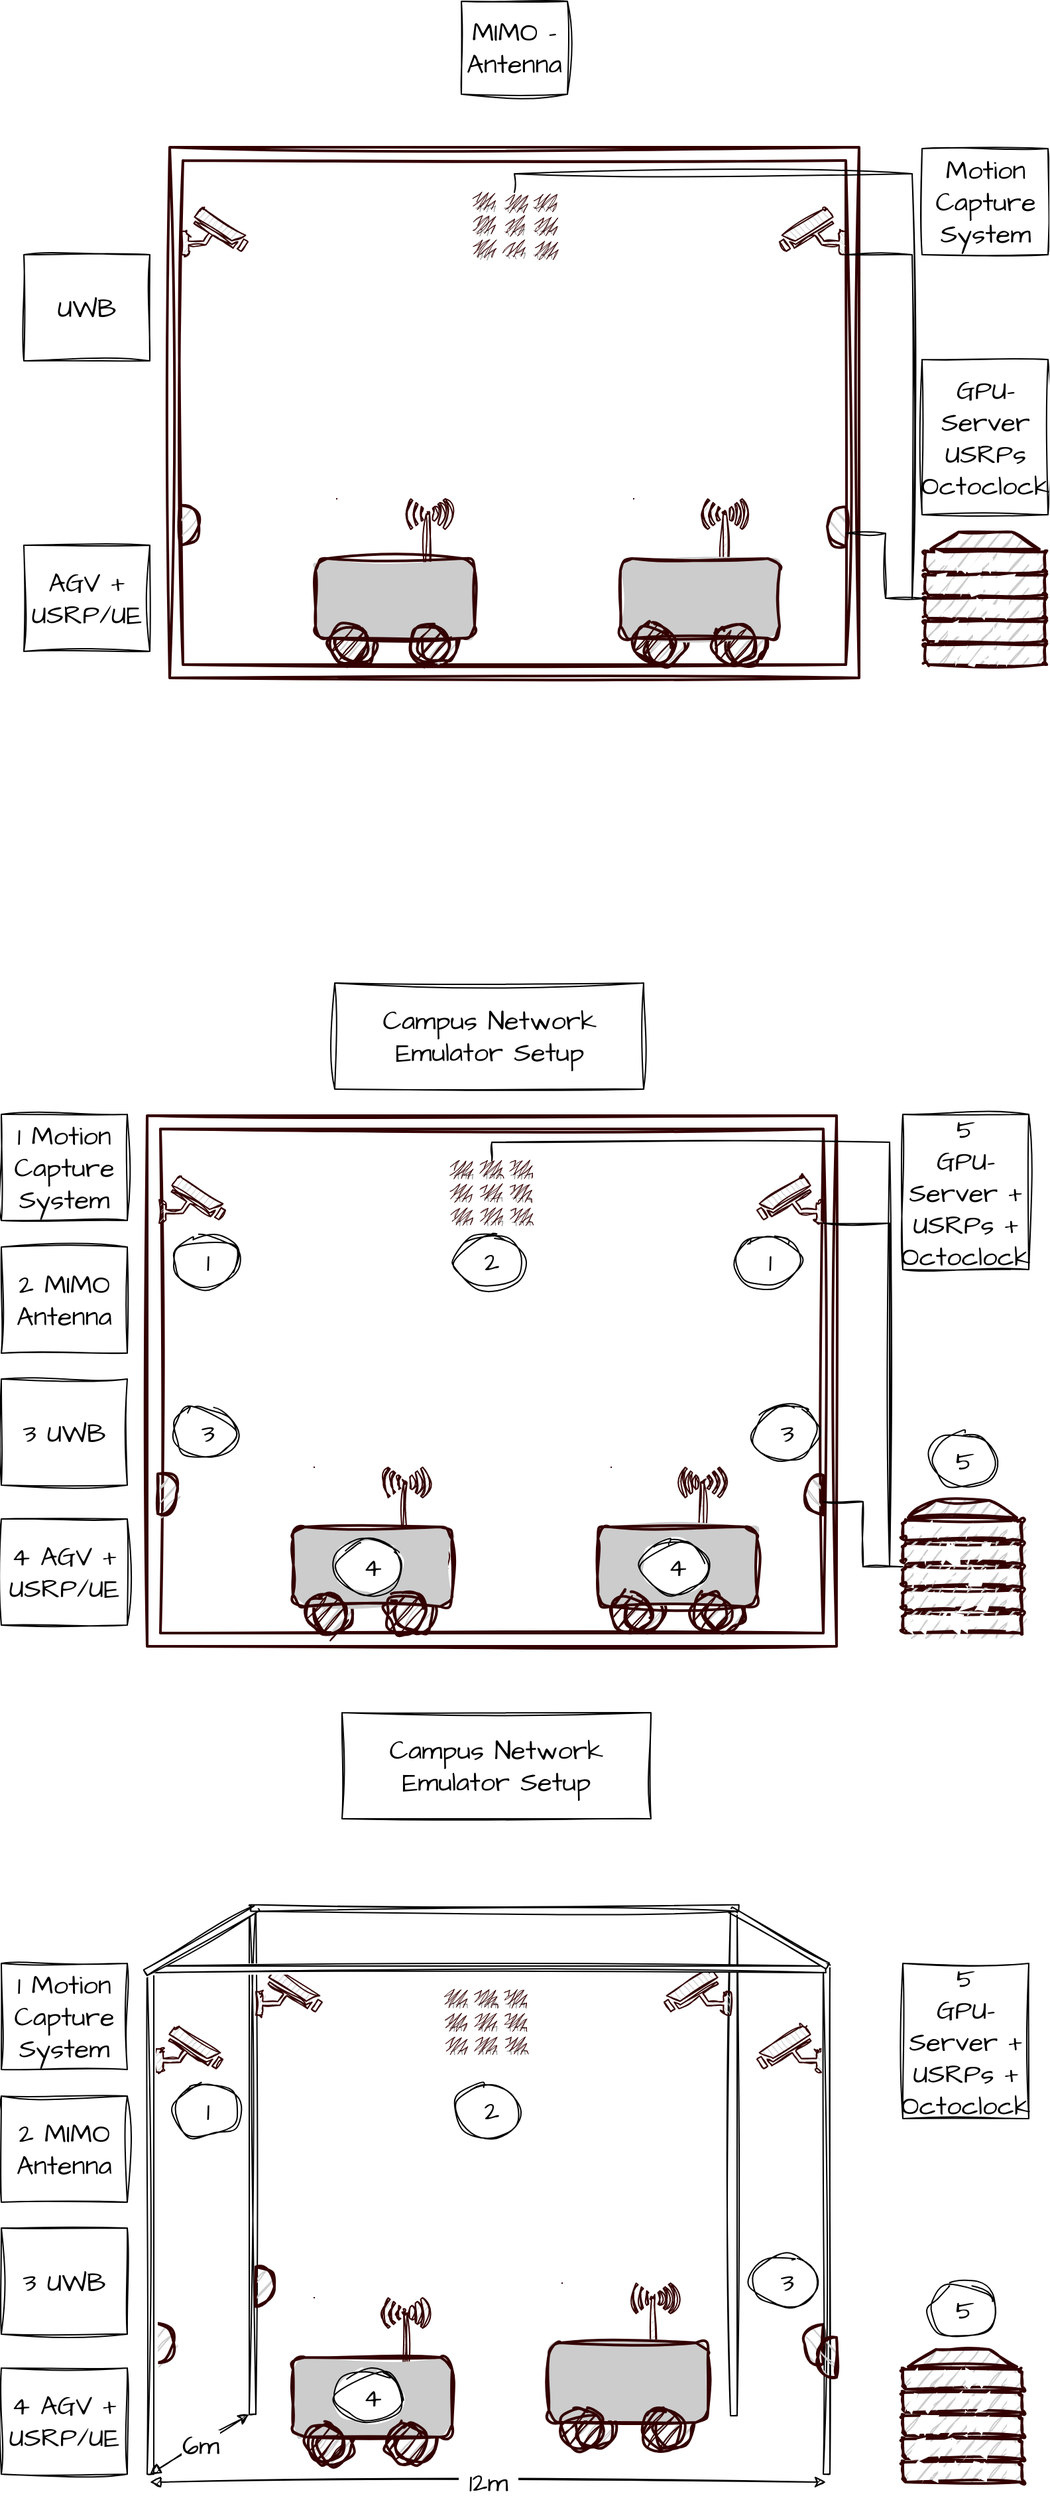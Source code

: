 <mxfile version="21.1.8" type="github">
  <diagram name="Seite-1" id="Zoqge6XlFdQip4lwWcDh">
    <mxGraphModel dx="1780" dy="945" grid="1" gridSize="10" guides="1" tooltips="1" connect="1" arrows="1" fold="1" page="1" pageScale="1" pageWidth="827" pageHeight="1169" math="0" shadow="0">
      <root>
        <mxCell id="0" />
        <mxCell id="1" parent="0" />
        <mxCell id="1IbZuwVVC2MeNvRasE1F-122" value="" style="rounded=0;whiteSpace=wrap;html=1;sketch=1;hachureGap=4;jiggle=2;curveFitting=1;fontFamily=Architects Daughter;fontSource=https%3A%2F%2Ffonts.googleapis.com%2Fcss%3Ffamily%3DArchitects%2BDaughter;fontSize=20;" vertex="1" parent="1">
          <mxGeometry x="560" y="1460" width="5" height="380" as="geometry" />
        </mxCell>
        <mxCell id="EVxpjHqIbt6YGZu_u5mY-1" value="" style="verticalLabelPosition=bottom;verticalAlign=top;html=1;shape=mxgraph.basic.frame;dx=10;whiteSpace=wrap;strokeColor=#330000;fillColor=#FFFFFF;sketch=1;curveFitting=1;jiggle=2;perimeterSpacing=0;strokeWidth=2;" parent="1" vertex="1">
          <mxGeometry x="137" y="130" width="520" height="400" as="geometry" />
        </mxCell>
        <mxCell id="EVxpjHqIbt6YGZu_u5mY-7" value="" style="ellipse;whiteSpace=wrap;html=1;aspect=fixed;strokeColor=#330000;fillColor=#CCCCCC;sketch=1;curveFitting=1;jiggle=2;perimeterSpacing=0;strokeWidth=2;" parent="1" vertex="1">
          <mxGeometry x="557" y="490" width="30" height="30" as="geometry" />
        </mxCell>
        <mxCell id="EVxpjHqIbt6YGZu_u5mY-5" value="" style="ellipse;whiteSpace=wrap;html=1;aspect=fixed;strokeColor=#330000;fillColor=#CCCCCC;sketch=1;curveFitting=1;jiggle=2;perimeterSpacing=0;strokeWidth=2;" parent="1" vertex="1">
          <mxGeometry x="497" y="490" width="30" height="30" as="geometry" />
        </mxCell>
        <mxCell id="1IbZuwVVC2MeNvRasE1F-7" value="" style="fontColor=#0066CC;verticalAlign=top;verticalLabelPosition=bottom;labelPosition=center;align=center;html=1;outlineConnect=0;fillColor=#CCCCCC;strokeColor=#330000;gradientColor=none;gradientDirection=north;strokeWidth=1;shape=mxgraph.networks.wireless_modem;sketch=1;curveFitting=1;jiggle=2;perimeterSpacing=0;" vertex="1" parent="1">
          <mxGeometry x="487" y="395" width="100" height="85" as="geometry" />
        </mxCell>
        <mxCell id="EVxpjHqIbt6YGZu_u5mY-3" value="" style="rounded=1;whiteSpace=wrap;html=1;gradientColor=none;fillColor=#CCCCCC;shadow=0;glass=0;fillStyle=solid;strokeColor=#330000;sketch=1;curveFitting=1;jiggle=2;perimeterSpacing=0;strokeWidth=2;" parent="1" vertex="1">
          <mxGeometry x="477" y="440" width="120" height="60" as="geometry" />
        </mxCell>
        <mxCell id="EVxpjHqIbt6YGZu_u5mY-4" value="" style="ellipse;whiteSpace=wrap;html=1;aspect=fixed;strokeColor=#330000;fillColor=#330000;sketch=1;curveFitting=1;jiggle=2;perimeterSpacing=0;strokeWidth=2;" parent="1" vertex="1">
          <mxGeometry x="487" y="490" width="30" height="30" as="geometry" />
        </mxCell>
        <mxCell id="EVxpjHqIbt6YGZu_u5mY-6" value="" style="ellipse;whiteSpace=wrap;html=1;aspect=fixed;strokeColor=#330000;fillColor=#330000;sketch=1;curveFitting=1;jiggle=2;perimeterSpacing=0;strokeWidth=2;" parent="1" vertex="1">
          <mxGeometry x="547" y="490" width="30" height="30" as="geometry" />
        </mxCell>
        <mxCell id="EVxpjHqIbt6YGZu_u5mY-9" value="" style="ellipse;whiteSpace=wrap;html=1;aspect=fixed;strokeColor=#330000;fillColor=#CCCCCC;sketch=1;curveFitting=1;jiggle=2;perimeterSpacing=0;strokeWidth=2;" parent="1" vertex="1">
          <mxGeometry x="325" y="490" width="30" height="30" as="geometry" />
        </mxCell>
        <mxCell id="EVxpjHqIbt6YGZu_u5mY-10" value="" style="ellipse;whiteSpace=wrap;html=1;aspect=fixed;strokeColor=#330000;fillColor=#CCCCCC;sketch=1;curveFitting=1;jiggle=2;perimeterSpacing=0;strokeWidth=2;" parent="1" vertex="1">
          <mxGeometry x="263" y="490" width="30" height="30" as="geometry" />
        </mxCell>
        <mxCell id="1IbZuwVVC2MeNvRasE1F-6" value="" style="fontColor=#0066CC;verticalAlign=top;verticalLabelPosition=bottom;labelPosition=center;align=center;html=1;outlineConnect=0;fillColor=#CCCCCC;strokeColor=#330000;gradientColor=none;gradientDirection=north;strokeWidth=1;shape=mxgraph.networks.wireless_modem;sketch=1;curveFitting=1;jiggle=2;perimeterSpacing=0;" vertex="1" parent="1">
          <mxGeometry x="263" y="395" width="100" height="85" as="geometry" />
        </mxCell>
        <mxCell id="EVxpjHqIbt6YGZu_u5mY-11" value="" style="rounded=1;whiteSpace=wrap;html=1;gradientColor=none;fillColor=#CCCCCC;shadow=0;glass=0;fillStyle=solid;strokeColor=#330000;sketch=1;curveFitting=1;jiggle=2;perimeterSpacing=0;strokeWidth=2;" parent="1" vertex="1">
          <mxGeometry x="247" y="440" width="120" height="60" as="geometry" />
        </mxCell>
        <mxCell id="EVxpjHqIbt6YGZu_u5mY-12" value="" style="ellipse;whiteSpace=wrap;html=1;aspect=fixed;strokeColor=#330000;fillColor=#330000;sketch=1;curveFitting=1;jiggle=2;perimeterSpacing=0;strokeWidth=2;" parent="1" vertex="1">
          <mxGeometry x="257" y="490" width="30" height="30" as="geometry" />
        </mxCell>
        <mxCell id="EVxpjHqIbt6YGZu_u5mY-13" value="" style="ellipse;whiteSpace=wrap;html=1;aspect=fixed;strokeColor=#330000;fillColor=#330000;sketch=1;curveFitting=1;jiggle=2;perimeterSpacing=0;strokeWidth=2;" parent="1" vertex="1">
          <mxGeometry x="317" y="490" width="30" height="30" as="geometry" />
        </mxCell>
        <mxCell id="EVxpjHqIbt6YGZu_u5mY-14" value="" style="fontColor=#0066CC;verticalAlign=top;verticalLabelPosition=bottom;labelPosition=center;align=center;html=1;outlineConnect=0;fillColor=#CCCCCC;strokeColor=#330000;gradientColor=none;gradientDirection=north;strokeWidth=2;shape=mxgraph.networks.security_camera;flipV=0;flipH=1;sketch=1;curveFitting=1;jiggle=2;perimeterSpacing=0;" parent="1" vertex="1">
          <mxGeometry x="597" y="176" width="50" height="35" as="geometry" />
        </mxCell>
        <mxCell id="EVxpjHqIbt6YGZu_u5mY-17" value="" style="shape=or;whiteSpace=wrap;html=1;strokeColor=#330000;fillColor=#CCCCCC;sketch=1;curveFitting=1;jiggle=2;perimeterSpacing=0;strokeWidth=2;" parent="1" vertex="1">
          <mxGeometry x="145" y="400" width="14" height="30" as="geometry" />
        </mxCell>
        <mxCell id="EVxpjHqIbt6YGZu_u5mY-21" value="" style="fontColor=#0066CC;verticalAlign=top;verticalLabelPosition=bottom;labelPosition=center;align=center;html=1;outlineConnect=0;fillColor=#CCCCCC;strokeColor=#330000;gradientColor=none;gradientDirection=north;strokeWidth=2;shape=mxgraph.networks.security_camera;sketch=1;curveFitting=1;jiggle=2;perimeterSpacing=0;" parent="1" vertex="1">
          <mxGeometry x="146" y="176" width="50" height="35" as="geometry" />
        </mxCell>
        <mxCell id="EVxpjHqIbt6YGZu_u5mY-22" value="" style="shape=or;whiteSpace=wrap;html=1;flipH=1;strokeColor=#330000;fillColor=#CCCCCC;sketch=1;curveFitting=1;jiggle=2;perimeterSpacing=0;strokeWidth=2;" parent="1" vertex="1">
          <mxGeometry x="633" y="401" width="14" height="30" as="geometry" />
        </mxCell>
        <mxCell id="1IbZuwVVC2MeNvRasE1F-1" value="" style="fontColor=#0066CC;verticalAlign=top;verticalLabelPosition=bottom;labelPosition=center;align=center;html=1;outlineConnect=0;fillColor=#CCCCCC;strokeColor=#330000;gradientColor=none;gradientDirection=north;strokeWidth=2;shape=mxgraph.networks.server;sketch=1;curveFitting=1;jiggle=2;perimeterSpacing=0;" vertex="1" parent="1">
          <mxGeometry x="707" y="420" width="90" height="100" as="geometry" />
        </mxCell>
        <mxCell id="1IbZuwVVC2MeNvRasE1F-8" value="" style="outlineConnect=0;dashed=0;verticalLabelPosition=bottom;verticalAlign=top;align=center;html=1;shape=mxgraph.aws3.instances_2;fillColor=#330000;gradientColor=none;sketch=1;curveFitting=1;jiggle=2;strokeWidth=1;fillStyle=zigzag;" vertex="1" parent="1">
          <mxGeometry x="367" y="164" width="60" height="47" as="geometry" />
        </mxCell>
        <mxCell id="1IbZuwVVC2MeNvRasE1F-10" value="MIMO - Antenna" style="text;html=1;strokeColor=default;fillColor=none;align=center;verticalAlign=middle;whiteSpace=wrap;rounded=0;fontSize=20;fontFamily=Architects Daughter;sketch=1;curveFitting=1;jiggle=2;" vertex="1" parent="1">
          <mxGeometry x="357" y="20" width="80" height="70" as="geometry" />
        </mxCell>
        <mxCell id="1IbZuwVVC2MeNvRasE1F-11" value="Motion Capture System" style="text;html=1;strokeColor=default;fillColor=none;align=center;verticalAlign=middle;whiteSpace=wrap;rounded=0;fontSize=20;fontFamily=Architects Daughter;sketch=1;curveFitting=1;jiggle=2;" vertex="1" parent="1">
          <mxGeometry x="704.5" y="131" width="95" height="80" as="geometry" />
        </mxCell>
        <mxCell id="1IbZuwVVC2MeNvRasE1F-13" value="&lt;div&gt;GPU-Server&lt;/div&gt;&lt;div&gt;USRPs&lt;/div&gt;&lt;div&gt;Octoclock&lt;br&gt;&lt;/div&gt;" style="text;html=1;strokeColor=default;fillColor=none;align=center;verticalAlign=middle;whiteSpace=wrap;rounded=0;fontSize=20;fontFamily=Architects Daughter;sketch=1;curveFitting=1;jiggle=2;" vertex="1" parent="1">
          <mxGeometry x="704.5" y="290" width="95" height="117" as="geometry" />
        </mxCell>
        <mxCell id="1IbZuwVVC2MeNvRasE1F-14" value="UWB" style="text;html=1;strokeColor=default;fillColor=none;align=center;verticalAlign=middle;whiteSpace=wrap;rounded=0;fontSize=20;fontFamily=Architects Daughter;sketch=1;curveFitting=1;jiggle=2;" vertex="1" parent="1">
          <mxGeometry x="27" y="211" width="95" height="80" as="geometry" />
        </mxCell>
        <mxCell id="1IbZuwVVC2MeNvRasE1F-15" value="AGV + USRP/UE" style="text;html=1;strokeColor=default;fillColor=none;align=center;verticalAlign=middle;whiteSpace=wrap;rounded=0;fontSize=20;fontFamily=Architects Daughter;sketch=1;curveFitting=1;jiggle=2;" vertex="1" parent="1">
          <mxGeometry x="27" y="430" width="95" height="80" as="geometry" />
        </mxCell>
        <mxCell id="1IbZuwVVC2MeNvRasE1F-16" value="" style="endArrow=none;html=1;rounded=0;sketch=1;hachureGap=4;jiggle=2;curveFitting=1;fontFamily=Architects Daughter;fontSource=https%3A%2F%2Ffonts.googleapis.com%2Fcss%3Ffamily%3DArchitects%2BDaughter;fontSize=16;entryX=0;entryY=1;entryDx=0;entryDy=0;entryPerimeter=0;" edge="1" parent="1" target="EVxpjHqIbt6YGZu_u5mY-14">
          <mxGeometry width="50" height="50" relative="1" as="geometry">
            <mxPoint x="697" y="470" as="sourcePoint" />
            <mxPoint x="637" y="370" as="targetPoint" />
            <Array as="points">
              <mxPoint x="697" y="211" />
            </Array>
          </mxGeometry>
        </mxCell>
        <mxCell id="1IbZuwVVC2MeNvRasE1F-17" value="" style="endArrow=none;html=1;rounded=0;sketch=1;hachureGap=4;jiggle=2;curveFitting=1;fontFamily=Architects Daughter;fontSource=https%3A%2F%2Ffonts.googleapis.com%2Fcss%3Ffamily%3DArchitects%2BDaughter;fontSize=16;entryX=0;entryY=1;entryDx=0;entryDy=0;entryPerimeter=0;exitX=0;exitY=0.5;exitDx=0;exitDy=0;exitPerimeter=0;" edge="1" parent="1" source="1IbZuwVVC2MeNvRasE1F-1">
          <mxGeometry width="50" height="50" relative="1" as="geometry">
            <mxPoint x="687" y="680" as="sourcePoint" />
            <mxPoint x="647" y="421" as="targetPoint" />
            <Array as="points">
              <mxPoint x="677" y="470" />
              <mxPoint x="677" y="421" />
            </Array>
          </mxGeometry>
        </mxCell>
        <mxCell id="1IbZuwVVC2MeNvRasE1F-19" value="" style="endArrow=none;html=1;hachureGap=4;fontFamily=Architects Daughter;fontSource=https%3A%2F%2Ffonts.googleapis.com%2Fcss%3Ffamily%3DArchitects%2BDaughter;fontSize=16;exitX=0.5;exitY=0;exitDx=0;exitDy=0;exitPerimeter=0;sketch=1;curveFitting=1;jiggle=2;strokeWidth=1;rounded=0;" edge="1" parent="1" source="1IbZuwVVC2MeNvRasE1F-8">
          <mxGeometry width="50" height="50" relative="1" as="geometry">
            <mxPoint x="487" y="110" as="sourcePoint" />
            <mxPoint x="697" y="150" as="targetPoint" />
            <Array as="points">
              <mxPoint x="397" y="150" />
            </Array>
          </mxGeometry>
        </mxCell>
        <mxCell id="1IbZuwVVC2MeNvRasE1F-20" value="" style="endArrow=none;html=1;rounded=0;sketch=1;hachureGap=4;jiggle=2;curveFitting=1;fontFamily=Architects Daughter;fontSource=https%3A%2F%2Ffonts.googleapis.com%2Fcss%3Ffamily%3DArchitects%2BDaughter;fontSize=16;" edge="1" parent="1">
          <mxGeometry width="50" height="50" relative="1" as="geometry">
            <mxPoint x="697" y="470" as="sourcePoint" />
            <mxPoint x="697" y="150" as="targetPoint" />
          </mxGeometry>
        </mxCell>
        <mxCell id="1IbZuwVVC2MeNvRasE1F-22" value="" style="verticalLabelPosition=bottom;verticalAlign=top;html=1;shape=mxgraph.basic.frame;dx=10;whiteSpace=wrap;strokeColor=#330000;fillColor=#FFFFFF;sketch=1;curveFitting=1;jiggle=2;perimeterSpacing=0;strokeWidth=2;" vertex="1" parent="1">
          <mxGeometry x="120" y="860" width="520" height="400" as="geometry" />
        </mxCell>
        <mxCell id="1IbZuwVVC2MeNvRasE1F-23" value="" style="ellipse;whiteSpace=wrap;html=1;aspect=fixed;strokeColor=#330000;fillColor=#CCCCCC;sketch=1;curveFitting=1;jiggle=2;perimeterSpacing=0;strokeWidth=2;" vertex="1" parent="1">
          <mxGeometry x="540" y="1220" width="30" height="30" as="geometry" />
        </mxCell>
        <mxCell id="1IbZuwVVC2MeNvRasE1F-24" value="" style="ellipse;whiteSpace=wrap;html=1;aspect=fixed;strokeColor=#330000;fillColor=#CCCCCC;sketch=1;curveFitting=1;jiggle=2;perimeterSpacing=0;strokeWidth=2;" vertex="1" parent="1">
          <mxGeometry x="480" y="1220" width="30" height="30" as="geometry" />
        </mxCell>
        <mxCell id="1IbZuwVVC2MeNvRasE1F-25" value="" style="fontColor=#0066CC;verticalAlign=top;verticalLabelPosition=bottom;labelPosition=center;align=center;html=1;outlineConnect=0;fillColor=#CCCCCC;strokeColor=#330000;gradientColor=none;gradientDirection=north;strokeWidth=1;shape=mxgraph.networks.wireless_modem;sketch=1;curveFitting=1;jiggle=2;perimeterSpacing=0;" vertex="1" parent="1">
          <mxGeometry x="470" y="1125" width="100" height="85" as="geometry" />
        </mxCell>
        <mxCell id="1IbZuwVVC2MeNvRasE1F-26" value="" style="rounded=1;whiteSpace=wrap;html=1;gradientColor=none;fillColor=#CCCCCC;shadow=0;glass=0;fillStyle=solid;strokeColor=#330000;sketch=1;curveFitting=1;jiggle=2;perimeterSpacing=0;strokeWidth=2;" vertex="1" parent="1">
          <mxGeometry x="460" y="1170" width="120" height="60" as="geometry" />
        </mxCell>
        <mxCell id="1IbZuwVVC2MeNvRasE1F-27" value="" style="ellipse;whiteSpace=wrap;html=1;aspect=fixed;strokeColor=#330000;fillColor=#330000;sketch=1;curveFitting=1;jiggle=2;perimeterSpacing=0;strokeWidth=2;" vertex="1" parent="1">
          <mxGeometry x="470" y="1220" width="30" height="30" as="geometry" />
        </mxCell>
        <mxCell id="1IbZuwVVC2MeNvRasE1F-28" value="" style="ellipse;whiteSpace=wrap;html=1;aspect=fixed;strokeColor=#330000;fillColor=#330000;sketch=1;curveFitting=1;jiggle=2;perimeterSpacing=0;strokeWidth=2;" vertex="1" parent="1">
          <mxGeometry x="530" y="1220" width="30" height="30" as="geometry" />
        </mxCell>
        <mxCell id="1IbZuwVVC2MeNvRasE1F-29" value="" style="ellipse;whiteSpace=wrap;html=1;aspect=fixed;strokeColor=#330000;fillColor=#CCCCCC;sketch=1;curveFitting=1;jiggle=2;perimeterSpacing=0;strokeWidth=2;" vertex="1" parent="1">
          <mxGeometry x="308" y="1220" width="30" height="30" as="geometry" />
        </mxCell>
        <mxCell id="1IbZuwVVC2MeNvRasE1F-30" value="" style="ellipse;whiteSpace=wrap;html=1;aspect=fixed;strokeColor=#330000;fillColor=#CCCCCC;sketch=1;curveFitting=1;jiggle=2;perimeterSpacing=0;strokeWidth=2;" vertex="1" parent="1">
          <mxGeometry x="246" y="1220" width="30" height="30" as="geometry" />
        </mxCell>
        <mxCell id="1IbZuwVVC2MeNvRasE1F-31" value="" style="fontColor=#0066CC;verticalAlign=top;verticalLabelPosition=bottom;labelPosition=center;align=center;html=1;outlineConnect=0;fillColor=#CCCCCC;strokeColor=#330000;gradientColor=none;gradientDirection=north;strokeWidth=1;shape=mxgraph.networks.wireless_modem;sketch=1;curveFitting=1;jiggle=2;perimeterSpacing=0;" vertex="1" parent="1">
          <mxGeometry x="246" y="1125" width="100" height="85" as="geometry" />
        </mxCell>
        <mxCell id="1IbZuwVVC2MeNvRasE1F-32" value="" style="rounded=1;whiteSpace=wrap;html=1;gradientColor=none;fillColor=#CCCCCC;shadow=0;glass=0;fillStyle=solid;strokeColor=#330000;sketch=1;curveFitting=1;jiggle=2;perimeterSpacing=0;strokeWidth=2;" vertex="1" parent="1">
          <mxGeometry x="230" y="1170" width="120" height="60" as="geometry" />
        </mxCell>
        <mxCell id="1IbZuwVVC2MeNvRasE1F-33" value="" style="ellipse;whiteSpace=wrap;html=1;aspect=fixed;strokeColor=#330000;fillColor=#330000;sketch=1;curveFitting=1;jiggle=2;perimeterSpacing=0;strokeWidth=2;" vertex="1" parent="1">
          <mxGeometry x="240" y="1220" width="30" height="30" as="geometry" />
        </mxCell>
        <mxCell id="1IbZuwVVC2MeNvRasE1F-34" value="" style="ellipse;whiteSpace=wrap;html=1;aspect=fixed;strokeColor=#330000;fillColor=#330000;sketch=1;curveFitting=1;jiggle=2;perimeterSpacing=0;strokeWidth=2;" vertex="1" parent="1">
          <mxGeometry x="300" y="1220" width="30" height="30" as="geometry" />
        </mxCell>
        <mxCell id="1IbZuwVVC2MeNvRasE1F-35" value="" style="fontColor=#0066CC;verticalAlign=top;verticalLabelPosition=bottom;labelPosition=center;align=center;html=1;outlineConnect=0;fillColor=#CCCCCC;strokeColor=#330000;gradientColor=none;gradientDirection=north;strokeWidth=2;shape=mxgraph.networks.security_camera;flipV=0;flipH=1;sketch=1;curveFitting=1;jiggle=2;perimeterSpacing=0;" vertex="1" parent="1">
          <mxGeometry x="580" y="906" width="50" height="35" as="geometry" />
        </mxCell>
        <mxCell id="1IbZuwVVC2MeNvRasE1F-36" value="" style="shape=or;whiteSpace=wrap;html=1;strokeColor=#330000;fillColor=#CCCCCC;sketch=1;curveFitting=1;jiggle=2;perimeterSpacing=0;strokeWidth=2;" vertex="1" parent="1">
          <mxGeometry x="128" y="1130" width="14" height="30" as="geometry" />
        </mxCell>
        <mxCell id="1IbZuwVVC2MeNvRasE1F-37" value="" style="fontColor=#0066CC;verticalAlign=top;verticalLabelPosition=bottom;labelPosition=center;align=center;html=1;outlineConnect=0;fillColor=#CCCCCC;strokeColor=#330000;gradientColor=none;gradientDirection=north;strokeWidth=2;shape=mxgraph.networks.security_camera;sketch=1;curveFitting=1;jiggle=2;perimeterSpacing=0;" vertex="1" parent="1">
          <mxGeometry x="129" y="906" width="50" height="35" as="geometry" />
        </mxCell>
        <mxCell id="1IbZuwVVC2MeNvRasE1F-38" value="" style="shape=or;whiteSpace=wrap;html=1;flipH=1;strokeColor=#330000;fillColor=#CCCCCC;sketch=1;curveFitting=1;jiggle=2;perimeterSpacing=0;strokeWidth=2;" vertex="1" parent="1">
          <mxGeometry x="616" y="1131" width="14" height="30" as="geometry" />
        </mxCell>
        <mxCell id="1IbZuwVVC2MeNvRasE1F-39" value="" style="fontColor=#0066CC;verticalAlign=top;verticalLabelPosition=bottom;labelPosition=center;align=center;html=1;outlineConnect=0;fillColor=#CCCCCC;strokeColor=#330000;gradientColor=none;gradientDirection=north;strokeWidth=2;shape=mxgraph.networks.server;sketch=1;curveFitting=1;jiggle=2;perimeterSpacing=0;" vertex="1" parent="1">
          <mxGeometry x="690" y="1150" width="90" height="100" as="geometry" />
        </mxCell>
        <mxCell id="1IbZuwVVC2MeNvRasE1F-40" value="" style="outlineConnect=0;dashed=0;verticalLabelPosition=bottom;verticalAlign=top;align=center;html=1;shape=mxgraph.aws3.instances_2;fillColor=#330000;gradientColor=none;sketch=1;curveFitting=1;jiggle=2;strokeWidth=1;fillStyle=zigzag;" vertex="1" parent="1">
          <mxGeometry x="350" y="894" width="60" height="47" as="geometry" />
        </mxCell>
        <mxCell id="1IbZuwVVC2MeNvRasE1F-43" value="5 &lt;br&gt;&lt;div&gt;GPU-Server +&lt;br&gt;&lt;/div&gt;&lt;div&gt;USRPs +&lt;br&gt;&lt;/div&gt;&lt;div&gt;Octoclock&lt;br&gt;&lt;/div&gt;" style="text;html=1;strokeColor=default;fillColor=none;align=center;verticalAlign=middle;whiteSpace=wrap;rounded=0;fontSize=20;fontFamily=Architects Daughter;sketch=1;curveFitting=1;jiggle=2;" vertex="1" parent="1">
          <mxGeometry x="690" y="859" width="95" height="117" as="geometry" />
        </mxCell>
        <mxCell id="1IbZuwVVC2MeNvRasE1F-45" value="4 AGV + USRP/UE" style="text;html=1;strokeColor=default;fillColor=none;align=center;verticalAlign=middle;whiteSpace=wrap;rounded=0;fontSize=20;fontFamily=Architects Daughter;sketch=1;curveFitting=1;jiggle=2;" vertex="1" parent="1">
          <mxGeometry x="10" y="1164" width="95" height="80" as="geometry" />
        </mxCell>
        <mxCell id="1IbZuwVVC2MeNvRasE1F-46" value="" style="endArrow=none;html=1;rounded=0;sketch=1;hachureGap=4;jiggle=2;curveFitting=1;fontFamily=Architects Daughter;fontSource=https%3A%2F%2Ffonts.googleapis.com%2Fcss%3Ffamily%3DArchitects%2BDaughter;fontSize=16;entryX=0;entryY=1;entryDx=0;entryDy=0;entryPerimeter=0;" edge="1" parent="1" target="1IbZuwVVC2MeNvRasE1F-35">
          <mxGeometry width="50" height="50" relative="1" as="geometry">
            <mxPoint x="680" y="1200" as="sourcePoint" />
            <mxPoint x="620" y="1100" as="targetPoint" />
            <Array as="points">
              <mxPoint x="680" y="941" />
            </Array>
          </mxGeometry>
        </mxCell>
        <mxCell id="1IbZuwVVC2MeNvRasE1F-47" value="" style="endArrow=none;html=1;rounded=0;sketch=1;hachureGap=4;jiggle=2;curveFitting=1;fontFamily=Architects Daughter;fontSource=https%3A%2F%2Ffonts.googleapis.com%2Fcss%3Ffamily%3DArchitects%2BDaughter;fontSize=16;entryX=0;entryY=1;entryDx=0;entryDy=0;entryPerimeter=0;exitX=0;exitY=0.5;exitDx=0;exitDy=0;exitPerimeter=0;" edge="1" parent="1" source="1IbZuwVVC2MeNvRasE1F-39">
          <mxGeometry width="50" height="50" relative="1" as="geometry">
            <mxPoint x="670" y="1410" as="sourcePoint" />
            <mxPoint x="630" y="1151" as="targetPoint" />
            <Array as="points">
              <mxPoint x="660" y="1200" />
              <mxPoint x="660" y="1151" />
            </Array>
          </mxGeometry>
        </mxCell>
        <mxCell id="1IbZuwVVC2MeNvRasE1F-48" value="" style="endArrow=none;html=1;hachureGap=4;fontFamily=Architects Daughter;fontSource=https%3A%2F%2Ffonts.googleapis.com%2Fcss%3Ffamily%3DArchitects%2BDaughter;fontSize=16;exitX=0.5;exitY=0;exitDx=0;exitDy=0;exitPerimeter=0;sketch=1;curveFitting=1;jiggle=2;strokeWidth=1;rounded=0;" edge="1" parent="1" source="1IbZuwVVC2MeNvRasE1F-40">
          <mxGeometry width="50" height="50" relative="1" as="geometry">
            <mxPoint x="470" y="840" as="sourcePoint" />
            <mxPoint x="680" y="880" as="targetPoint" />
            <Array as="points">
              <mxPoint x="380" y="880" />
            </Array>
          </mxGeometry>
        </mxCell>
        <mxCell id="1IbZuwVVC2MeNvRasE1F-49" value="" style="endArrow=none;html=1;rounded=0;sketch=1;hachureGap=4;jiggle=2;curveFitting=1;fontFamily=Architects Daughter;fontSource=https%3A%2F%2Ffonts.googleapis.com%2Fcss%3Ffamily%3DArchitects%2BDaughter;fontSize=16;" edge="1" parent="1">
          <mxGeometry width="50" height="50" relative="1" as="geometry">
            <mxPoint x="680" y="1200" as="sourcePoint" />
            <mxPoint x="680" y="880" as="targetPoint" />
          </mxGeometry>
        </mxCell>
        <mxCell id="1IbZuwVVC2MeNvRasE1F-50" value="" style="ellipse;whiteSpace=wrap;html=1;sketch=1;hachureGap=4;jiggle=2;curveFitting=1;fontFamily=Architects Daughter;fontSource=https%3A%2F%2Ffonts.googleapis.com%2Fcss%3Ffamily%3DArchitects%2BDaughter;fontSize=20;" vertex="1" parent="1">
          <mxGeometry x="139" y="950" width="50" height="40" as="geometry" />
        </mxCell>
        <mxCell id="1IbZuwVVC2MeNvRasE1F-51" value="1" style="text;html=1;strokeColor=none;fillColor=none;align=center;verticalAlign=middle;whiteSpace=wrap;rounded=0;fontSize=20;fontFamily=Architects Daughter;" vertex="1" parent="1">
          <mxGeometry x="136" y="955" width="60" height="30" as="geometry" />
        </mxCell>
        <mxCell id="1IbZuwVVC2MeNvRasE1F-55" value="" style="ellipse;whiteSpace=wrap;html=1;sketch=1;hachureGap=4;jiggle=2;curveFitting=1;fontFamily=Architects Daughter;fontSource=https%3A%2F%2Ffonts.googleapis.com%2Fcss%3Ffamily%3DArchitects%2BDaughter;fontSize=20;" vertex="1" parent="1">
          <mxGeometry x="353" y="950" width="50" height="40" as="geometry" />
        </mxCell>
        <mxCell id="1IbZuwVVC2MeNvRasE1F-56" value="2" style="text;html=1;strokeColor=none;fillColor=none;align=center;verticalAlign=middle;whiteSpace=wrap;rounded=0;fontSize=20;fontFamily=Architects Daughter;" vertex="1" parent="1">
          <mxGeometry x="350" y="955" width="60" height="30" as="geometry" />
        </mxCell>
        <mxCell id="1IbZuwVVC2MeNvRasE1F-57" value="" style="ellipse;whiteSpace=wrap;html=1;sketch=1;hachureGap=4;jiggle=2;curveFitting=1;fontFamily=Architects Daughter;fontSource=https%3A%2F%2Ffonts.googleapis.com%2Fcss%3Ffamily%3DArchitects%2BDaughter;fontSize=20;" vertex="1" parent="1">
          <mxGeometry x="139" y="1078.5" width="50" height="40" as="geometry" />
        </mxCell>
        <mxCell id="1IbZuwVVC2MeNvRasE1F-58" value="3" style="text;html=1;strokeColor=none;fillColor=none;align=center;verticalAlign=middle;whiteSpace=wrap;rounded=0;fontSize=20;fontFamily=Architects Daughter;" vertex="1" parent="1">
          <mxGeometry x="136" y="1083.5" width="60" height="30" as="geometry" />
        </mxCell>
        <mxCell id="1IbZuwVVC2MeNvRasE1F-59" value="" style="ellipse;whiteSpace=wrap;html=1;sketch=1;hachureGap=4;jiggle=2;curveFitting=1;fontFamily=Architects Daughter;fontSource=https%3A%2F%2Ffonts.googleapis.com%2Fcss%3Ffamily%3DArchitects%2BDaughter;fontSize=20;" vertex="1" parent="1">
          <mxGeometry x="263" y="1180" width="50" height="40" as="geometry" />
        </mxCell>
        <mxCell id="1IbZuwVVC2MeNvRasE1F-60" value="4" style="text;html=1;strokeColor=none;fillColor=none;align=center;verticalAlign=middle;whiteSpace=wrap;rounded=0;fontSize=20;fontFamily=Architects Daughter;" vertex="1" parent="1">
          <mxGeometry x="260" y="1185" width="60" height="30" as="geometry" />
        </mxCell>
        <mxCell id="1IbZuwVVC2MeNvRasE1F-61" value="" style="ellipse;whiteSpace=wrap;html=1;sketch=1;hachureGap=4;jiggle=2;curveFitting=1;fontFamily=Architects Daughter;fontSource=https%3A%2F%2Ffonts.googleapis.com%2Fcss%3Ffamily%3DArchitects%2BDaughter;fontSize=20;" vertex="1" parent="1">
          <mxGeometry x="493" y="1180" width="50" height="40" as="geometry" />
        </mxCell>
        <mxCell id="1IbZuwVVC2MeNvRasE1F-62" value="4" style="text;html=1;strokeColor=none;fillColor=none;align=center;verticalAlign=middle;whiteSpace=wrap;rounded=0;fontSize=20;fontFamily=Architects Daughter;" vertex="1" parent="1">
          <mxGeometry x="490" y="1185" width="60" height="30" as="geometry" />
        </mxCell>
        <mxCell id="1IbZuwVVC2MeNvRasE1F-63" value="" style="ellipse;whiteSpace=wrap;html=1;sketch=1;hachureGap=4;jiggle=2;curveFitting=1;fontFamily=Architects Daughter;fontSource=https%3A%2F%2Ffonts.googleapis.com%2Fcss%3Ffamily%3DArchitects%2BDaughter;fontSize=20;" vertex="1" parent="1">
          <mxGeometry x="563" y="950" width="50" height="40" as="geometry" />
        </mxCell>
        <mxCell id="1IbZuwVVC2MeNvRasE1F-64" value="1" style="text;html=1;strokeColor=none;fillColor=none;align=center;verticalAlign=middle;whiteSpace=wrap;rounded=0;fontSize=20;fontFamily=Architects Daughter;" vertex="1" parent="1">
          <mxGeometry x="560" y="955" width="60" height="30" as="geometry" />
        </mxCell>
        <mxCell id="1IbZuwVVC2MeNvRasE1F-65" value="" style="ellipse;whiteSpace=wrap;html=1;sketch=1;hachureGap=4;jiggle=2;curveFitting=1;fontFamily=Architects Daughter;fontSource=https%3A%2F%2Ffonts.googleapis.com%2Fcss%3Ffamily%3DArchitects%2BDaughter;fontSize=20;" vertex="1" parent="1">
          <mxGeometry x="576" y="1078.5" width="50" height="40" as="geometry" />
        </mxCell>
        <mxCell id="1IbZuwVVC2MeNvRasE1F-66" value="3" style="text;html=1;strokeColor=none;fillColor=none;align=center;verticalAlign=middle;whiteSpace=wrap;rounded=0;fontSize=20;fontFamily=Architects Daughter;" vertex="1" parent="1">
          <mxGeometry x="573" y="1083.5" width="60" height="30" as="geometry" />
        </mxCell>
        <mxCell id="1IbZuwVVC2MeNvRasE1F-67" value="" style="ellipse;whiteSpace=wrap;html=1;sketch=1;hachureGap=4;jiggle=2;curveFitting=1;fontFamily=Architects Daughter;fontSource=https%3A%2F%2Ffonts.googleapis.com%2Fcss%3Ffamily%3DArchitects%2BDaughter;fontSize=20;" vertex="1" parent="1">
          <mxGeometry x="710" y="1100" width="50" height="40" as="geometry" />
        </mxCell>
        <mxCell id="1IbZuwVVC2MeNvRasE1F-68" value="5" style="text;html=1;strokeColor=none;fillColor=none;align=center;verticalAlign=middle;whiteSpace=wrap;rounded=0;fontSize=20;fontFamily=Architects Daughter;" vertex="1" parent="1">
          <mxGeometry x="707" y="1105" width="60" height="30" as="geometry" />
        </mxCell>
        <mxCell id="1IbZuwVVC2MeNvRasE1F-69" value="1 Motion Capture System" style="text;html=1;strokeColor=default;fillColor=none;align=center;verticalAlign=middle;whiteSpace=wrap;rounded=0;fontSize=20;fontFamily=Architects Daughter;sketch=1;curveFitting=1;jiggle=2;" vertex="1" parent="1">
          <mxGeometry x="10" y="859" width="95" height="80" as="geometry" />
        </mxCell>
        <mxCell id="1IbZuwVVC2MeNvRasE1F-70" value="2 MIMO Antenna" style="text;html=1;strokeColor=default;fillColor=none;align=center;verticalAlign=middle;whiteSpace=wrap;rounded=0;fontSize=20;fontFamily=Architects Daughter;sketch=1;curveFitting=1;jiggle=2;" vertex="1" parent="1">
          <mxGeometry x="10" y="959" width="95" height="80" as="geometry" />
        </mxCell>
        <mxCell id="1IbZuwVVC2MeNvRasE1F-71" value="3 UWB" style="text;html=1;strokeColor=default;fillColor=none;align=center;verticalAlign=middle;whiteSpace=wrap;rounded=0;fontSize=20;fontFamily=Architects Daughter;sketch=1;curveFitting=1;jiggle=2;" vertex="1" parent="1">
          <mxGeometry x="10" y="1058.5" width="95" height="80" as="geometry" />
        </mxCell>
        <mxCell id="1IbZuwVVC2MeNvRasE1F-72" value="Campus Network Emulator Setup" style="text;html=1;strokeColor=default;fillColor=none;align=center;verticalAlign=middle;whiteSpace=wrap;rounded=0;fontSize=20;fontFamily=Architects Daughter;sketch=1;curveFitting=1;jiggle=2;" vertex="1" parent="1">
          <mxGeometry x="261.5" y="760" width="233" height="80" as="geometry" />
        </mxCell>
        <mxCell id="1IbZuwVVC2MeNvRasE1F-74" value="" style="ellipse;whiteSpace=wrap;html=1;aspect=fixed;strokeColor=#330000;fillColor=#CCCCCC;sketch=1;curveFitting=1;jiggle=2;perimeterSpacing=0;strokeWidth=2;" vertex="1" parent="1">
          <mxGeometry x="503" y="1835" width="30" height="30" as="geometry" />
        </mxCell>
        <mxCell id="1IbZuwVVC2MeNvRasE1F-75" value="" style="ellipse;whiteSpace=wrap;html=1;aspect=fixed;strokeColor=#330000;fillColor=#CCCCCC;sketch=1;curveFitting=1;jiggle=2;perimeterSpacing=0;strokeWidth=2;" vertex="1" parent="1">
          <mxGeometry x="443" y="1835" width="30" height="30" as="geometry" />
        </mxCell>
        <mxCell id="1IbZuwVVC2MeNvRasE1F-76" value="" style="fontColor=#0066CC;verticalAlign=top;verticalLabelPosition=bottom;labelPosition=center;align=center;html=1;outlineConnect=0;fillColor=#CCCCCC;strokeColor=#330000;gradientColor=none;gradientDirection=north;strokeWidth=1;shape=mxgraph.networks.wireless_modem;sketch=1;curveFitting=1;jiggle=2;perimeterSpacing=0;" vertex="1" parent="1">
          <mxGeometry x="433" y="1740" width="100" height="85" as="geometry" />
        </mxCell>
        <mxCell id="1IbZuwVVC2MeNvRasE1F-77" value="" style="rounded=1;whiteSpace=wrap;html=1;gradientColor=none;fillColor=#CCCCCC;shadow=0;glass=0;fillStyle=solid;strokeColor=#330000;sketch=1;curveFitting=1;jiggle=2;perimeterSpacing=0;strokeWidth=2;" vertex="1" parent="1">
          <mxGeometry x="423" y="1785" width="120" height="60" as="geometry" />
        </mxCell>
        <mxCell id="1IbZuwVVC2MeNvRasE1F-78" value="" style="ellipse;whiteSpace=wrap;html=1;aspect=fixed;strokeColor=#330000;fillColor=#330000;sketch=1;curveFitting=1;jiggle=2;perimeterSpacing=0;strokeWidth=2;" vertex="1" parent="1">
          <mxGeometry x="433" y="1835" width="30" height="30" as="geometry" />
        </mxCell>
        <mxCell id="1IbZuwVVC2MeNvRasE1F-79" value="" style="ellipse;whiteSpace=wrap;html=1;aspect=fixed;strokeColor=#330000;fillColor=#330000;sketch=1;curveFitting=1;jiggle=2;perimeterSpacing=0;strokeWidth=2;" vertex="1" parent="1">
          <mxGeometry x="493" y="1835" width="30" height="30" as="geometry" />
        </mxCell>
        <mxCell id="1IbZuwVVC2MeNvRasE1F-80" value="" style="ellipse;whiteSpace=wrap;html=1;aspect=fixed;strokeColor=#330000;fillColor=#CCCCCC;sketch=1;curveFitting=1;jiggle=2;perimeterSpacing=0;strokeWidth=2;" vertex="1" parent="1">
          <mxGeometry x="308" y="1846" width="30" height="30" as="geometry" />
        </mxCell>
        <mxCell id="1IbZuwVVC2MeNvRasE1F-81" value="" style="ellipse;whiteSpace=wrap;html=1;aspect=fixed;strokeColor=#330000;fillColor=#CCCCCC;sketch=1;curveFitting=1;jiggle=2;perimeterSpacing=0;strokeWidth=2;" vertex="1" parent="1">
          <mxGeometry x="246" y="1846" width="30" height="30" as="geometry" />
        </mxCell>
        <mxCell id="1IbZuwVVC2MeNvRasE1F-82" value="" style="fontColor=#0066CC;verticalAlign=top;verticalLabelPosition=bottom;labelPosition=center;align=center;html=1;outlineConnect=0;fillColor=#CCCCCC;strokeColor=#330000;gradientColor=none;gradientDirection=north;strokeWidth=1;shape=mxgraph.networks.wireless_modem;sketch=1;curveFitting=1;jiggle=2;perimeterSpacing=0;" vertex="1" parent="1">
          <mxGeometry x="246" y="1751" width="100" height="85" as="geometry" />
        </mxCell>
        <mxCell id="1IbZuwVVC2MeNvRasE1F-83" value="" style="rounded=1;whiteSpace=wrap;html=1;gradientColor=none;fillColor=#CCCCCC;shadow=0;glass=0;fillStyle=solid;strokeColor=#330000;sketch=1;curveFitting=1;jiggle=2;perimeterSpacing=0;strokeWidth=2;" vertex="1" parent="1">
          <mxGeometry x="230" y="1796" width="120" height="60" as="geometry" />
        </mxCell>
        <mxCell id="1IbZuwVVC2MeNvRasE1F-84" value="" style="ellipse;whiteSpace=wrap;html=1;aspect=fixed;strokeColor=#330000;fillColor=#330000;sketch=1;curveFitting=1;jiggle=2;perimeterSpacing=0;strokeWidth=2;" vertex="1" parent="1">
          <mxGeometry x="240" y="1846" width="30" height="30" as="geometry" />
        </mxCell>
        <mxCell id="1IbZuwVVC2MeNvRasE1F-85" value="" style="ellipse;whiteSpace=wrap;html=1;aspect=fixed;strokeColor=#330000;fillColor=#330000;sketch=1;curveFitting=1;jiggle=2;perimeterSpacing=0;strokeWidth=2;" vertex="1" parent="1">
          <mxGeometry x="300" y="1846" width="30" height="30" as="geometry" />
        </mxCell>
        <mxCell id="1IbZuwVVC2MeNvRasE1F-86" value="" style="fontColor=#0066CC;verticalAlign=top;verticalLabelPosition=bottom;labelPosition=center;align=center;html=1;outlineConnect=0;fillColor=#CCCCCC;strokeColor=#330000;gradientColor=none;gradientDirection=north;strokeWidth=2;shape=mxgraph.networks.security_camera;flipV=0;flipH=1;sketch=1;curveFitting=1;jiggle=2;perimeterSpacing=0;" vertex="1" parent="1">
          <mxGeometry x="580" y="1546" width="50" height="35" as="geometry" />
        </mxCell>
        <mxCell id="1IbZuwVVC2MeNvRasE1F-87" value="" style="shape=or;whiteSpace=wrap;html=1;strokeColor=#330000;fillColor=#CCCCCC;sketch=1;curveFitting=1;jiggle=2;perimeterSpacing=0;strokeWidth=2;" vertex="1" parent="1">
          <mxGeometry x="126" y="1770" width="14" height="30" as="geometry" />
        </mxCell>
        <mxCell id="1IbZuwVVC2MeNvRasE1F-88" value="" style="fontColor=#0066CC;verticalAlign=top;verticalLabelPosition=bottom;labelPosition=center;align=center;html=1;outlineConnect=0;fillColor=#CCCCCC;strokeColor=#330000;gradientColor=none;gradientDirection=north;strokeWidth=2;shape=mxgraph.networks.security_camera;sketch=1;curveFitting=1;jiggle=2;perimeterSpacing=0;" vertex="1" parent="1">
          <mxGeometry x="127" y="1546" width="50" height="35" as="geometry" />
        </mxCell>
        <mxCell id="1IbZuwVVC2MeNvRasE1F-89" value="" style="shape=or;whiteSpace=wrap;html=1;flipH=1;strokeColor=#330000;fillColor=#CCCCCC;sketch=1;curveFitting=1;jiggle=2;perimeterSpacing=0;strokeWidth=2;" vertex="1" parent="1">
          <mxGeometry x="616" y="1771" width="14" height="30" as="geometry" />
        </mxCell>
        <mxCell id="1IbZuwVVC2MeNvRasE1F-90" value="" style="fontColor=#0066CC;verticalAlign=top;verticalLabelPosition=bottom;labelPosition=center;align=center;html=1;outlineConnect=0;fillColor=#CCCCCC;strokeColor=#330000;gradientColor=none;gradientDirection=north;strokeWidth=2;shape=mxgraph.networks.server;sketch=1;curveFitting=1;jiggle=2;perimeterSpacing=0;" vertex="1" parent="1">
          <mxGeometry x="690" y="1790" width="90" height="100" as="geometry" />
        </mxCell>
        <mxCell id="1IbZuwVVC2MeNvRasE1F-91" value="" style="outlineConnect=0;dashed=0;verticalLabelPosition=bottom;verticalAlign=top;align=center;html=1;shape=mxgraph.aws3.instances_2;fillColor=#330000;gradientColor=none;sketch=1;curveFitting=1;jiggle=2;strokeWidth=1;fillStyle=zigzag;" vertex="1" parent="1">
          <mxGeometry x="346" y="1519" width="60" height="47" as="geometry" />
        </mxCell>
        <mxCell id="1IbZuwVVC2MeNvRasE1F-92" value="5 &lt;br&gt;&lt;div&gt;GPU-Server +&lt;br&gt;&lt;/div&gt;&lt;div&gt;USRPs +&lt;br&gt;&lt;/div&gt;&lt;div&gt;Octoclock&lt;br&gt;&lt;/div&gt;" style="text;html=1;strokeColor=default;fillColor=none;align=center;verticalAlign=middle;whiteSpace=wrap;rounded=0;fontSize=20;fontFamily=Architects Daughter;sketch=1;curveFitting=1;jiggle=2;" vertex="1" parent="1">
          <mxGeometry x="690" y="1499" width="95" height="117" as="geometry" />
        </mxCell>
        <mxCell id="1IbZuwVVC2MeNvRasE1F-93" value="4 AGV + USRP/UE" style="text;html=1;strokeColor=default;fillColor=none;align=center;verticalAlign=middle;whiteSpace=wrap;rounded=0;fontSize=20;fontFamily=Architects Daughter;sketch=1;curveFitting=1;jiggle=2;" vertex="1" parent="1">
          <mxGeometry x="10" y="1804" width="95" height="80" as="geometry" />
        </mxCell>
        <mxCell id="1IbZuwVVC2MeNvRasE1F-98" value="" style="ellipse;whiteSpace=wrap;html=1;sketch=1;hachureGap=4;jiggle=2;curveFitting=1;fontFamily=Architects Daughter;fontSource=https%3A%2F%2Ffonts.googleapis.com%2Fcss%3Ffamily%3DArchitects%2BDaughter;fontSize=20;" vertex="1" parent="1">
          <mxGeometry x="139" y="1590" width="50" height="40" as="geometry" />
        </mxCell>
        <mxCell id="1IbZuwVVC2MeNvRasE1F-99" value="1" style="text;html=1;strokeColor=none;fillColor=none;align=center;verticalAlign=middle;whiteSpace=wrap;rounded=0;fontSize=20;fontFamily=Architects Daughter;" vertex="1" parent="1">
          <mxGeometry x="136" y="1595" width="60" height="30" as="geometry" />
        </mxCell>
        <mxCell id="1IbZuwVVC2MeNvRasE1F-100" value="" style="ellipse;whiteSpace=wrap;html=1;sketch=1;hachureGap=4;jiggle=2;curveFitting=1;fontFamily=Architects Daughter;fontSource=https%3A%2F%2Ffonts.googleapis.com%2Fcss%3Ffamily%3DArchitects%2BDaughter;fontSize=20;" vertex="1" parent="1">
          <mxGeometry x="353" y="1590" width="50" height="40" as="geometry" />
        </mxCell>
        <mxCell id="1IbZuwVVC2MeNvRasE1F-101" value="2" style="text;html=1;strokeColor=none;fillColor=none;align=center;verticalAlign=middle;whiteSpace=wrap;rounded=0;fontSize=20;fontFamily=Architects Daughter;" vertex="1" parent="1">
          <mxGeometry x="350" y="1595" width="60" height="30" as="geometry" />
        </mxCell>
        <mxCell id="1IbZuwVVC2MeNvRasE1F-104" value="" style="ellipse;whiteSpace=wrap;html=1;sketch=1;hachureGap=4;jiggle=2;curveFitting=1;fontFamily=Architects Daughter;fontSource=https%3A%2F%2Ffonts.googleapis.com%2Fcss%3Ffamily%3DArchitects%2BDaughter;fontSize=20;" vertex="1" parent="1">
          <mxGeometry x="263" y="1806" width="50" height="40" as="geometry" />
        </mxCell>
        <mxCell id="1IbZuwVVC2MeNvRasE1F-105" value="4" style="text;html=1;strokeColor=none;fillColor=none;align=center;verticalAlign=middle;whiteSpace=wrap;rounded=0;fontSize=20;fontFamily=Architects Daughter;" vertex="1" parent="1">
          <mxGeometry x="260" y="1811" width="60" height="30" as="geometry" />
        </mxCell>
        <mxCell id="1IbZuwVVC2MeNvRasE1F-110" value="" style="ellipse;whiteSpace=wrap;html=1;sketch=1;hachureGap=4;jiggle=2;curveFitting=1;fontFamily=Architects Daughter;fontSource=https%3A%2F%2Ffonts.googleapis.com%2Fcss%3Ffamily%3DArchitects%2BDaughter;fontSize=20;" vertex="1" parent="1">
          <mxGeometry x="576" y="1718.5" width="50" height="40" as="geometry" />
        </mxCell>
        <mxCell id="1IbZuwVVC2MeNvRasE1F-111" value="3" style="text;html=1;strokeColor=none;fillColor=none;align=center;verticalAlign=middle;whiteSpace=wrap;rounded=0;fontSize=20;fontFamily=Architects Daughter;" vertex="1" parent="1">
          <mxGeometry x="573" y="1723.5" width="60" height="30" as="geometry" />
        </mxCell>
        <mxCell id="1IbZuwVVC2MeNvRasE1F-112" value="" style="ellipse;whiteSpace=wrap;html=1;sketch=1;hachureGap=4;jiggle=2;curveFitting=1;fontFamily=Architects Daughter;fontSource=https%3A%2F%2Ffonts.googleapis.com%2Fcss%3Ffamily%3DArchitects%2BDaughter;fontSize=20;" vertex="1" parent="1">
          <mxGeometry x="710" y="1740" width="50" height="40" as="geometry" />
        </mxCell>
        <mxCell id="1IbZuwVVC2MeNvRasE1F-113" value="5" style="text;html=1;strokeColor=none;fillColor=none;align=center;verticalAlign=middle;whiteSpace=wrap;rounded=0;fontSize=20;fontFamily=Architects Daughter;" vertex="1" parent="1">
          <mxGeometry x="707" y="1745" width="60" height="30" as="geometry" />
        </mxCell>
        <mxCell id="1IbZuwVVC2MeNvRasE1F-114" value="1 Motion Capture System" style="text;html=1;strokeColor=default;fillColor=none;align=center;verticalAlign=middle;whiteSpace=wrap;rounded=0;fontSize=20;fontFamily=Architects Daughter;sketch=1;curveFitting=1;jiggle=2;" vertex="1" parent="1">
          <mxGeometry x="10" y="1499" width="95" height="80" as="geometry" />
        </mxCell>
        <mxCell id="1IbZuwVVC2MeNvRasE1F-115" value="2 MIMO Antenna" style="text;html=1;strokeColor=default;fillColor=none;align=center;verticalAlign=middle;whiteSpace=wrap;rounded=0;fontSize=20;fontFamily=Architects Daughter;sketch=1;curveFitting=1;jiggle=2;" vertex="1" parent="1">
          <mxGeometry x="10" y="1599" width="95" height="80" as="geometry" />
        </mxCell>
        <mxCell id="1IbZuwVVC2MeNvRasE1F-116" value="3 UWB" style="text;html=1;strokeColor=default;fillColor=none;align=center;verticalAlign=middle;whiteSpace=wrap;rounded=0;fontSize=20;fontFamily=Architects Daughter;sketch=1;curveFitting=1;jiggle=2;" vertex="1" parent="1">
          <mxGeometry x="10" y="1698.5" width="95" height="80" as="geometry" />
        </mxCell>
        <mxCell id="1IbZuwVVC2MeNvRasE1F-117" value="Campus Network Emulator Setup" style="text;html=1;strokeColor=default;fillColor=none;align=center;verticalAlign=middle;whiteSpace=wrap;rounded=0;fontSize=20;fontFamily=Architects Daughter;sketch=1;curveFitting=1;jiggle=2;" vertex="1" parent="1">
          <mxGeometry x="267" y="1310" width="233" height="80" as="geometry" />
        </mxCell>
        <mxCell id="1IbZuwVVC2MeNvRasE1F-119" value="" style="rounded=0;whiteSpace=wrap;html=1;sketch=1;hachureGap=4;jiggle=2;curveFitting=1;fontFamily=Architects Daughter;fontSource=https%3A%2F%2Ffonts.googleapis.com%2Fcss%3Ffamily%3DArchitects%2BDaughter;fontSize=20;" vertex="1" parent="1">
          <mxGeometry x="120" y="1500" width="5" height="384" as="geometry" />
        </mxCell>
        <mxCell id="1IbZuwVVC2MeNvRasE1F-120" value="" style="rounded=0;whiteSpace=wrap;html=1;sketch=1;hachureGap=4;jiggle=2;curveFitting=1;fontFamily=Architects Daughter;fontSource=https%3A%2F%2Ffonts.googleapis.com%2Fcss%3Ffamily%3DArchitects%2BDaughter;fontSize=20;" vertex="1" parent="1">
          <mxGeometry x="630" y="1500" width="5" height="384" as="geometry" />
        </mxCell>
        <mxCell id="1IbZuwVVC2MeNvRasE1F-121" value="" style="rounded=0;whiteSpace=wrap;html=1;sketch=1;hachureGap=4;jiggle=2;curveFitting=1;fontFamily=Architects Daughter;fontSource=https%3A%2F%2Ffonts.googleapis.com%2Fcss%3Ffamily%3DArchitects%2BDaughter;fontSize=20;" vertex="1" parent="1">
          <mxGeometry x="197" y="1455" width="5" height="384" as="geometry" />
        </mxCell>
        <mxCell id="1IbZuwVVC2MeNvRasE1F-123" value="" style="fontColor=#0066CC;verticalAlign=top;verticalLabelPosition=bottom;labelPosition=center;align=center;html=1;outlineConnect=0;fillColor=#CCCCCC;strokeColor=#330000;gradientColor=none;gradientDirection=north;strokeWidth=2;shape=mxgraph.networks.security_camera;sketch=1;curveFitting=1;jiggle=2;perimeterSpacing=0;" vertex="1" parent="1">
          <mxGeometry x="202" y="1503" width="50" height="35" as="geometry" />
        </mxCell>
        <mxCell id="1IbZuwVVC2MeNvRasE1F-124" value="" style="fontColor=#0066CC;verticalAlign=top;verticalLabelPosition=bottom;labelPosition=center;align=center;html=1;outlineConnect=0;fillColor=#CCCCCC;strokeColor=#330000;gradientColor=none;gradientDirection=north;strokeWidth=2;shape=mxgraph.networks.security_camera;flipV=0;flipH=1;sketch=1;curveFitting=1;jiggle=2;perimeterSpacing=0;" vertex="1" parent="1">
          <mxGeometry x="510" y="1503" width="50" height="35" as="geometry" />
        </mxCell>
        <mxCell id="1IbZuwVVC2MeNvRasE1F-126" value="" style="rounded=0;whiteSpace=wrap;html=1;sketch=1;hachureGap=4;jiggle=2;curveFitting=1;fontFamily=Architects Daughter;fontSource=https%3A%2F%2Ffonts.googleapis.com%2Fcss%3Ffamily%3DArchitects%2BDaughter;fontSize=20;rotation=90;" vertex="1" parent="1">
          <mxGeometry x="375.25" y="1249.25" width="5" height="508.5" as="geometry" />
        </mxCell>
        <mxCell id="1IbZuwVVC2MeNvRasE1F-128" value="" style="rounded=0;whiteSpace=wrap;html=1;sketch=1;hachureGap=4;jiggle=2;curveFitting=1;fontFamily=Architects Daughter;fontSource=https%3A%2F%2Ffonts.googleapis.com%2Fcss%3Ffamily%3DArchitects%2BDaughter;fontSize=20;rotation=60;" vertex="1" parent="1">
          <mxGeometry x="158.59" y="1432.5" width="5" height="98" as="geometry" />
        </mxCell>
        <mxCell id="1IbZuwVVC2MeNvRasE1F-129" value="" style="rounded=0;whiteSpace=wrap;html=1;sketch=1;hachureGap=4;jiggle=2;curveFitting=1;fontFamily=Architects Daughter;fontSource=https%3A%2F%2Ffonts.googleapis.com%2Fcss%3Ffamily%3DArchitects%2BDaughter;fontSize=20;rotation=120;" vertex="1" parent="1">
          <mxGeometry x="594.14" y="1437.54" width="5" height="84.62" as="geometry" />
        </mxCell>
        <mxCell id="1IbZuwVVC2MeNvRasE1F-127" value="" style="rounded=0;whiteSpace=wrap;html=1;sketch=1;hachureGap=4;jiggle=2;curveFitting=1;fontFamily=Architects Daughter;fontSource=https%3A%2F%2Ffonts.googleapis.com%2Fcss%3Ffamily%3DArchitects%2BDaughter;fontSize=20;rotation=90;" vertex="1" parent="1">
          <mxGeometry x="379.75" y="1273.25" width="5" height="368" as="geometry" />
        </mxCell>
        <mxCell id="1IbZuwVVC2MeNvRasE1F-131" value="" style="endArrow=classic;html=1;rounded=0;sketch=1;hachureGap=4;jiggle=2;curveFitting=1;fontFamily=Architects Daughter;fontSource=https%3A%2F%2Ffonts.googleapis.com%2Fcss%3Ffamily%3DArchitects%2BDaughter;fontSize=16;startArrow=block;startFill=1;" edge="1" parent="1">
          <mxGeometry relative="1" as="geometry">
            <mxPoint x="122" y="1890" as="sourcePoint" />
            <mxPoint x="632" y="1890" as="targetPoint" />
          </mxGeometry>
        </mxCell>
        <mxCell id="1IbZuwVVC2MeNvRasE1F-132" value="&amp;nbsp;12m&amp;nbsp; " style="edgeLabel;resizable=0;html=1;align=center;verticalAlign=middle;sketch=1;hachureGap=4;jiggle=2;curveFitting=1;fontFamily=Architects Daughter;fontSource=https%3A%2F%2Ffonts.googleapis.com%2Fcss%3Ffamily%3DArchitects%2BDaughter;fontSize=20;" connectable="0" vertex="1" parent="1IbZuwVVC2MeNvRasE1F-131">
          <mxGeometry relative="1" as="geometry" />
        </mxCell>
        <mxCell id="1IbZuwVVC2MeNvRasE1F-133" value="" style="endArrow=classic;html=1;rounded=0;sketch=1;hachureGap=4;jiggle=2;curveFitting=1;fontFamily=Architects Daughter;fontSource=https%3A%2F%2Ffonts.googleapis.com%2Fcss%3Ffamily%3DArchitects%2BDaughter;fontSize=16;startArrow=block;startFill=1;entryX=0;entryY=1;entryDx=0;entryDy=0;" edge="1" parent="1" target="1IbZuwVVC2MeNvRasE1F-121">
          <mxGeometry relative="1" as="geometry">
            <mxPoint x="122" y="1884" as="sourcePoint" />
            <mxPoint x="632" y="1884" as="targetPoint" />
          </mxGeometry>
        </mxCell>
        <mxCell id="1IbZuwVVC2MeNvRasE1F-134" value="6m" style="edgeLabel;resizable=0;html=1;align=center;verticalAlign=middle;sketch=1;hachureGap=4;jiggle=2;curveFitting=1;fontFamily=Architects Daughter;fontSource=https%3A%2F%2Ffonts.googleapis.com%2Fcss%3Ffamily%3DArchitects%2BDaughter;fontSize=20;" connectable="0" vertex="1" parent="1IbZuwVVC2MeNvRasE1F-133">
          <mxGeometry relative="1" as="geometry" />
        </mxCell>
        <mxCell id="1IbZuwVVC2MeNvRasE1F-135" value="" style="shape=or;whiteSpace=wrap;html=1;strokeColor=#330000;fillColor=#CCCCCC;sketch=1;curveFitting=1;jiggle=2;perimeterSpacing=0;strokeWidth=2;" vertex="1" parent="1">
          <mxGeometry x="202" y="1727.75" width="14" height="30" as="geometry" />
        </mxCell>
        <mxCell id="1IbZuwVVC2MeNvRasE1F-136" value="" style="shape=or;whiteSpace=wrap;html=1;flipH=1;strokeColor=#330000;fillColor=#CCCCCC;sketch=1;curveFitting=1;jiggle=2;perimeterSpacing=0;strokeWidth=2;" vertex="1" parent="1">
          <mxGeometry x="626" y="1781" width="14" height="30" as="geometry" />
        </mxCell>
      </root>
    </mxGraphModel>
  </diagram>
</mxfile>
